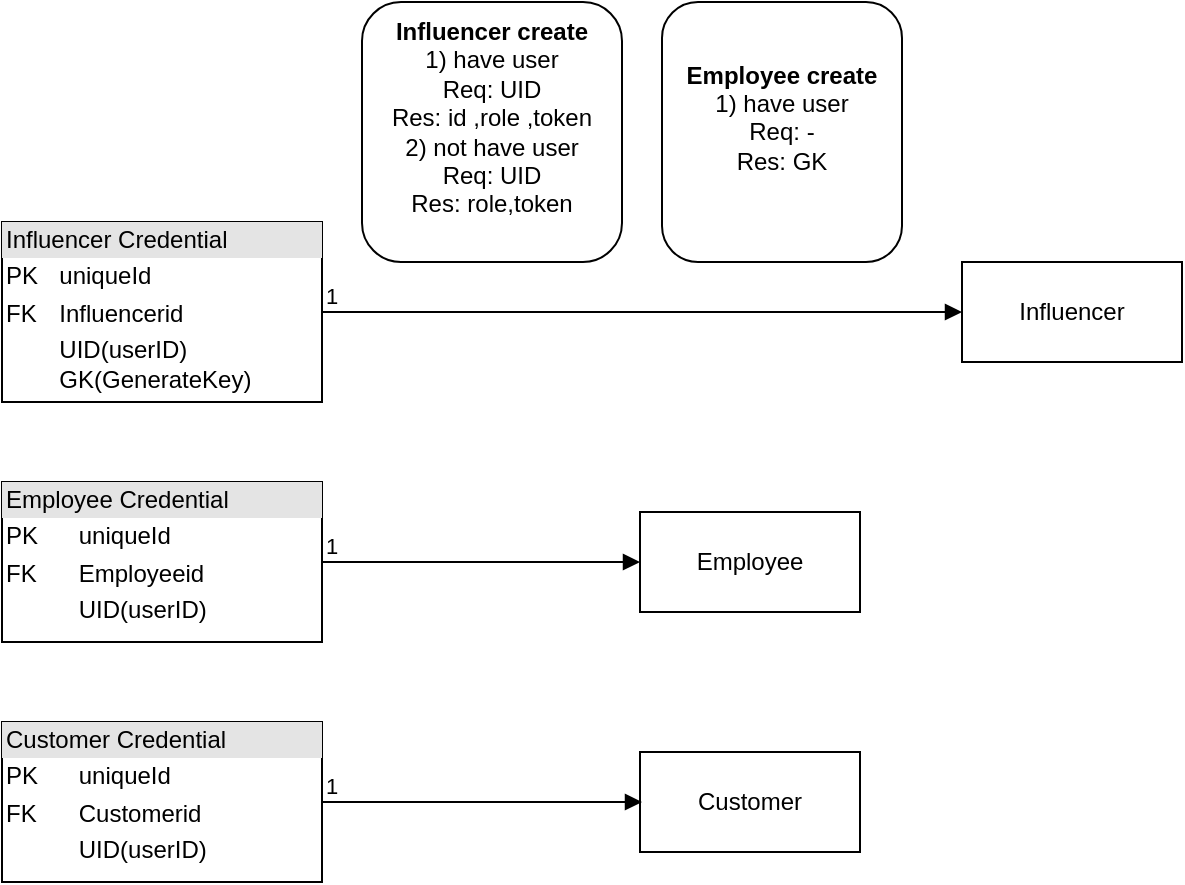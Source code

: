 <mxfile version="24.4.0" type="github">
  <diagram name="หน้า-1" id="788U2fSRKV0-yeTuexyh">
    <mxGraphModel dx="1002" dy="577" grid="1" gridSize="10" guides="1" tooltips="1" connect="1" arrows="1" fold="1" page="1" pageScale="1" pageWidth="827" pageHeight="1169" math="0" shadow="0">
      <root>
        <mxCell id="0" />
        <mxCell id="1" parent="0" />
        <mxCell id="gxe_v9rc36yMtRxNcf9k-5" value="&lt;div style=&quot;box-sizing:border-box;width:100%;background:#e4e4e4;padding:2px;&quot;&gt;Influencer&amp;nbsp;Credential&lt;/div&gt;&lt;table style=&quot;width:100%;font-size:1em;&quot; cellpadding=&quot;2&quot; cellspacing=&quot;0&quot;&gt;&lt;tbody&gt;&lt;tr&gt;&lt;td&gt;PK&lt;/td&gt;&lt;td&gt;uniqueId&lt;/td&gt;&lt;/tr&gt;&lt;tr&gt;&lt;td&gt;FK&lt;br&gt;&lt;/td&gt;&lt;td&gt;Influencerid&lt;/td&gt;&lt;/tr&gt;&lt;tr&gt;&lt;td&gt;&lt;/td&gt;&lt;td&gt;UID(userID)&lt;br&gt;GK(GenerateKey)&lt;br&gt;&lt;br&gt;&lt;br&gt;&lt;/td&gt;&lt;/tr&gt;&lt;/tbody&gt;&lt;/table&gt;" style="verticalAlign=top;align=left;overflow=fill;html=1;whiteSpace=wrap;" parent="1" vertex="1">
          <mxGeometry x="40" y="310" width="160" height="90" as="geometry" />
        </mxCell>
        <mxCell id="gxe_v9rc36yMtRxNcf9k-6" value="&lt;div style=&quot;box-sizing:border-box;width:100%;background:#e4e4e4;padding:2px;&quot;&gt;Employee Credential&lt;/div&gt;&lt;table style=&quot;width:100%;font-size:1em;&quot; cellpadding=&quot;2&quot; cellspacing=&quot;0&quot;&gt;&lt;tbody&gt;&lt;tr&gt;&lt;td&gt;PK&lt;/td&gt;&lt;td&gt;uniqueId&lt;/td&gt;&lt;/tr&gt;&lt;tr&gt;&lt;td&gt;FK&lt;/td&gt;&lt;td&gt;Employeeid&lt;/td&gt;&lt;/tr&gt;&lt;tr&gt;&lt;td&gt;&lt;/td&gt;&lt;td&gt;UID(userID)&lt;/td&gt;&lt;/tr&gt;&lt;/tbody&gt;&lt;/table&gt;" style="verticalAlign=top;align=left;overflow=fill;html=1;whiteSpace=wrap;" parent="1" vertex="1">
          <mxGeometry x="40" y="440" width="160" height="80" as="geometry" />
        </mxCell>
        <mxCell id="gxe_v9rc36yMtRxNcf9k-7" value="&lt;div style=&quot;box-sizing:border-box;width:100%;background:#e4e4e4;padding:2px;&quot;&gt;Customer Credential&lt;br&gt;&lt;/div&gt;&lt;table style=&quot;width:100%;font-size:1em;&quot; cellpadding=&quot;2&quot; cellspacing=&quot;0&quot;&gt;&lt;tbody&gt;&lt;tr&gt;&lt;td&gt;PK&lt;/td&gt;&lt;td&gt;uniqueId&lt;/td&gt;&lt;/tr&gt;&lt;tr&gt;&lt;td&gt;FK&lt;/td&gt;&lt;td&gt;Customerid&lt;/td&gt;&lt;/tr&gt;&lt;tr&gt;&lt;td&gt;&lt;/td&gt;&lt;td&gt;UID(userID)&lt;/td&gt;&lt;/tr&gt;&lt;/tbody&gt;&lt;/table&gt;" style="verticalAlign=top;align=left;overflow=fill;html=1;whiteSpace=wrap;" parent="1" vertex="1">
          <mxGeometry x="40" y="560" width="160" height="80" as="geometry" />
        </mxCell>
        <mxCell id="assSp0-ZSkzHdzxD_WiG-1" value="Influencer" style="html=1;whiteSpace=wrap;" parent="1" vertex="1">
          <mxGeometry x="520" y="330" width="110" height="50" as="geometry" />
        </mxCell>
        <mxCell id="assSp0-ZSkzHdzxD_WiG-2" value="Employee" style="html=1;whiteSpace=wrap;" parent="1" vertex="1">
          <mxGeometry x="359" y="455" width="110" height="50" as="geometry" />
        </mxCell>
        <mxCell id="assSp0-ZSkzHdzxD_WiG-3" value="Customer" style="html=1;whiteSpace=wrap;" parent="1" vertex="1">
          <mxGeometry x="359" y="575" width="110" height="50" as="geometry" />
        </mxCell>
        <mxCell id="assSp0-ZSkzHdzxD_WiG-4" value="" style="endArrow=block;endFill=1;html=1;edgeStyle=orthogonalEdgeStyle;align=left;verticalAlign=top;rounded=0;" parent="1" edge="1">
          <mxGeometry x="-1" relative="1" as="geometry">
            <mxPoint x="200" y="600" as="sourcePoint" />
            <mxPoint x="360" y="600" as="targetPoint" />
          </mxGeometry>
        </mxCell>
        <mxCell id="assSp0-ZSkzHdzxD_WiG-5" value="1" style="edgeLabel;resizable=0;html=1;align=left;verticalAlign=bottom;" parent="assSp0-ZSkzHdzxD_WiG-4" connectable="0" vertex="1">
          <mxGeometry x="-1" relative="1" as="geometry" />
        </mxCell>
        <mxCell id="assSp0-ZSkzHdzxD_WiG-6" value="" style="endArrow=block;endFill=1;html=1;edgeStyle=orthogonalEdgeStyle;align=left;verticalAlign=top;rounded=0;exitX=1;exitY=0.5;exitDx=0;exitDy=0;" parent="1" source="gxe_v9rc36yMtRxNcf9k-6" target="assSp0-ZSkzHdzxD_WiG-2" edge="1">
          <mxGeometry x="-1" relative="1" as="geometry">
            <mxPoint x="210" y="479.5" as="sourcePoint" />
            <mxPoint x="350" y="480" as="targetPoint" />
          </mxGeometry>
        </mxCell>
        <mxCell id="assSp0-ZSkzHdzxD_WiG-7" value="1" style="edgeLabel;resizable=0;html=1;align=left;verticalAlign=bottom;" parent="assSp0-ZSkzHdzxD_WiG-6" connectable="0" vertex="1">
          <mxGeometry x="-1" relative="1" as="geometry" />
        </mxCell>
        <mxCell id="assSp0-ZSkzHdzxD_WiG-8" value="" style="endArrow=block;endFill=1;html=1;edgeStyle=orthogonalEdgeStyle;align=left;verticalAlign=top;rounded=0;exitX=1;exitY=0.5;exitDx=0;exitDy=0;entryX=0;entryY=0.5;entryDx=0;entryDy=0;" parent="1" source="gxe_v9rc36yMtRxNcf9k-5" edge="1" target="assSp0-ZSkzHdzxD_WiG-1">
          <mxGeometry x="-1" relative="1" as="geometry">
            <mxPoint x="199" y="354.5" as="sourcePoint" />
            <mxPoint x="359" y="355" as="targetPoint" />
          </mxGeometry>
        </mxCell>
        <mxCell id="assSp0-ZSkzHdzxD_WiG-9" value="1" style="edgeLabel;resizable=0;html=1;align=left;verticalAlign=bottom;" parent="assSp0-ZSkzHdzxD_WiG-8" connectable="0" vertex="1">
          <mxGeometry x="-1" relative="1" as="geometry" />
        </mxCell>
        <mxCell id="k4NiJZShpCglx9-kajkt-1" value="&lt;div&gt;&lt;b&gt;Influencer create&lt;/b&gt;&lt;/div&gt;1) have user&lt;br&gt;Req: UID&lt;br&gt;Res: id ,role ,token&lt;div&gt;2) not have user&lt;br&gt;Req: UID&lt;br&gt;Res: role,token&lt;br&gt;&lt;br&gt;&lt;/div&gt;" style="rounded=1;whiteSpace=wrap;html=1;align=center;" vertex="1" parent="1">
          <mxGeometry x="220" y="200" width="130" height="130" as="geometry" />
        </mxCell>
        <mxCell id="k4NiJZShpCglx9-kajkt-2" value="&lt;div&gt;&lt;b&gt;Employee create&lt;/b&gt;&lt;/div&gt;1) have user&lt;br&gt;Req: -&lt;br&gt;Res: GK&lt;div&gt;&lt;br&gt;&lt;/div&gt;" style="rounded=1;whiteSpace=wrap;html=1;align=center;" vertex="1" parent="1">
          <mxGeometry x="370" y="200" width="120" height="130" as="geometry" />
        </mxCell>
      </root>
    </mxGraphModel>
  </diagram>
</mxfile>
